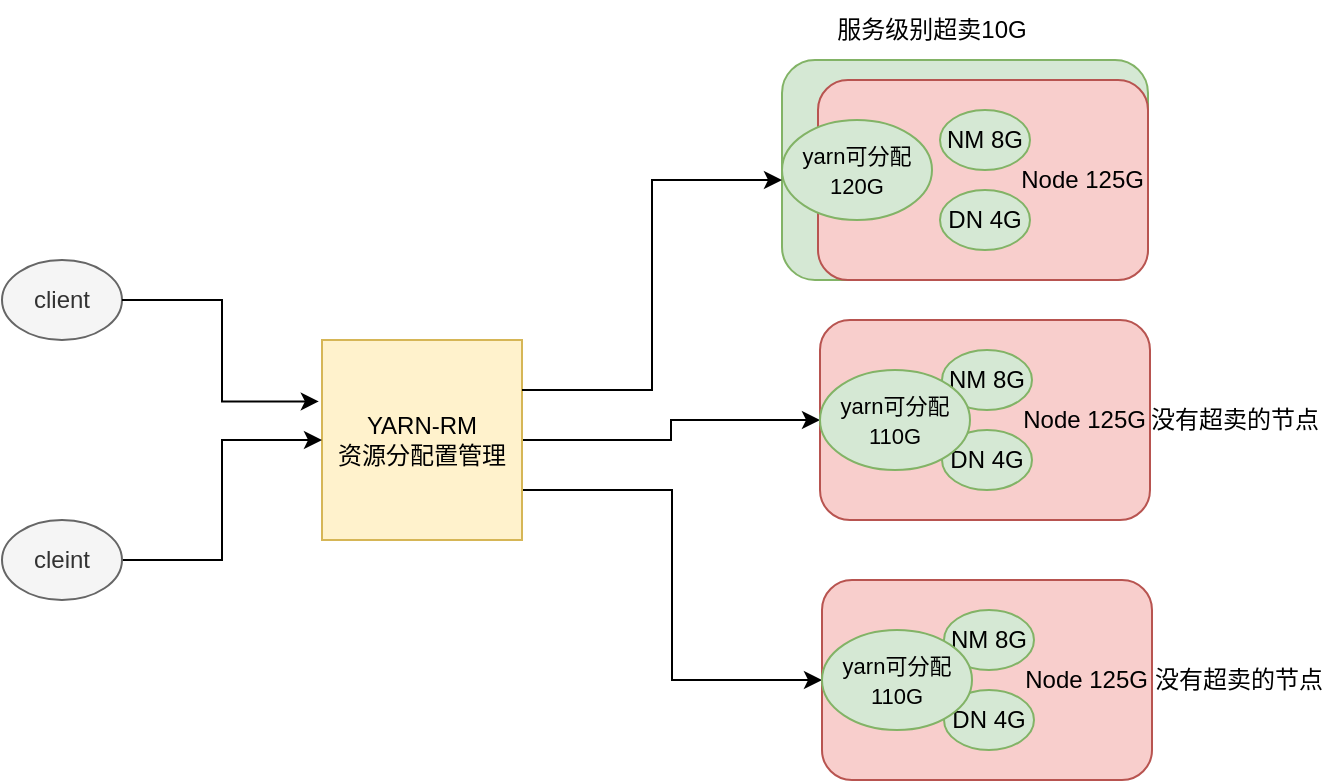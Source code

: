 <mxfile version="27.0.9">
  <diagram name="第 1 页" id="b-wFFnTidDRVDTVF9fiY">
    <mxGraphModel dx="983" dy="530" grid="1" gridSize="10" guides="1" tooltips="1" connect="1" arrows="1" fold="1" page="1" pageScale="1" pageWidth="827" pageHeight="1169" math="0" shadow="0">
      <root>
        <mxCell id="0" />
        <mxCell id="1" parent="0" />
        <mxCell id="ZLMe1sIbapqyTCxvVwkS-2" value="client" style="ellipse;whiteSpace=wrap;html=1;fillColor=#f5f5f5;fontColor=#333333;strokeColor=#666666;" vertex="1" parent="1">
          <mxGeometry x="80" y="220" width="60" height="40" as="geometry" />
        </mxCell>
        <mxCell id="ZLMe1sIbapqyTCxvVwkS-28" style="edgeStyle=orthogonalEdgeStyle;rounded=0;orthogonalLoop=1;jettySize=auto;html=1;" edge="1" parent="1" source="ZLMe1sIbapqyTCxvVwkS-3" target="ZLMe1sIbapqyTCxvVwkS-18">
          <mxGeometry relative="1" as="geometry" />
        </mxCell>
        <mxCell id="ZLMe1sIbapqyTCxvVwkS-29" style="edgeStyle=orthogonalEdgeStyle;rounded=0;orthogonalLoop=1;jettySize=auto;html=1;exitX=1;exitY=0.75;exitDx=0;exitDy=0;entryX=0;entryY=0.5;entryDx=0;entryDy=0;" edge="1" parent="1" source="ZLMe1sIbapqyTCxvVwkS-3" target="ZLMe1sIbapqyTCxvVwkS-25">
          <mxGeometry relative="1" as="geometry" />
        </mxCell>
        <mxCell id="ZLMe1sIbapqyTCxvVwkS-3" value="YARN-RM&lt;div&gt;资源分配置管理&lt;/div&gt;" style="whiteSpace=wrap;html=1;aspect=fixed;fillColor=#fff2cc;strokeColor=#d6b656;" vertex="1" parent="1">
          <mxGeometry x="240" y="260" width="100" height="100" as="geometry" />
        </mxCell>
        <mxCell id="ZLMe1sIbapqyTCxvVwkS-4" value="" style="rounded=1;whiteSpace=wrap;html=1;fillColor=#d5e8d4;strokeColor=#82b366;" vertex="1" parent="1">
          <mxGeometry x="470" y="120" width="183" height="110" as="geometry" />
        </mxCell>
        <mxCell id="ZLMe1sIbapqyTCxvVwkS-1" value="&lt;blockquote style=&quot;margin: 0 0 0 40px; border: none; padding: 0px;&quot;&gt;Node 125G&lt;/blockquote&gt;" style="rounded=1;whiteSpace=wrap;html=1;align=right;fillColor=#f8cecc;strokeColor=#b85450;" vertex="1" parent="1">
          <mxGeometry x="488" y="130" width="165" height="100" as="geometry" />
        </mxCell>
        <mxCell id="ZLMe1sIbapqyTCxvVwkS-27" value="" style="edgeStyle=orthogonalEdgeStyle;rounded=0;orthogonalLoop=1;jettySize=auto;html=1;" edge="1" parent="1" source="ZLMe1sIbapqyTCxvVwkS-5" target="ZLMe1sIbapqyTCxvVwkS-3">
          <mxGeometry relative="1" as="geometry" />
        </mxCell>
        <mxCell id="ZLMe1sIbapqyTCxvVwkS-5" value="cleint" style="ellipse;whiteSpace=wrap;html=1;fillColor=#f5f5f5;fontColor=#333333;strokeColor=#666666;" vertex="1" parent="1">
          <mxGeometry x="80" y="350" width="60" height="40" as="geometry" />
        </mxCell>
        <mxCell id="ZLMe1sIbapqyTCxvVwkS-8" value="NM 8G" style="ellipse;whiteSpace=wrap;html=1;fillColor=#d5e8d4;strokeColor=#82b366;" vertex="1" parent="1">
          <mxGeometry x="549" y="145" width="45" height="30" as="geometry" />
        </mxCell>
        <mxCell id="ZLMe1sIbapqyTCxvVwkS-9" value="DN 4G" style="ellipse;whiteSpace=wrap;html=1;fillColor=#d5e8d4;strokeColor=#82b366;" vertex="1" parent="1">
          <mxGeometry x="549" y="185" width="45" height="30" as="geometry" />
        </mxCell>
        <mxCell id="ZLMe1sIbapqyTCxvVwkS-10" value="&lt;font style=&quot;font-size: 11px;&quot;&gt;yarn可分配 120G&lt;/font&gt;" style="ellipse;whiteSpace=wrap;html=1;fillColor=#d5e8d4;strokeColor=#82b366;" vertex="1" parent="1">
          <mxGeometry x="470" y="150" width="75" height="50" as="geometry" />
        </mxCell>
        <mxCell id="ZLMe1sIbapqyTCxvVwkS-11" value="服务级别超卖10G" style="text;html=1;align=center;verticalAlign=middle;whiteSpace=wrap;rounded=0;" vertex="1" parent="1">
          <mxGeometry x="480" y="90" width="130" height="30" as="geometry" />
        </mxCell>
        <mxCell id="ZLMe1sIbapqyTCxvVwkS-18" value="&lt;blockquote style=&quot;margin: 0 0 0 40px; border: none; padding: 0px;&quot;&gt;Node 125G&lt;/blockquote&gt;" style="rounded=1;whiteSpace=wrap;html=1;align=right;fillColor=#f8cecc;strokeColor=#b85450;" vertex="1" parent="1">
          <mxGeometry x="489" y="250" width="165" height="100" as="geometry" />
        </mxCell>
        <mxCell id="ZLMe1sIbapqyTCxvVwkS-19" value="NM 8G" style="ellipse;whiteSpace=wrap;html=1;fillColor=#d5e8d4;strokeColor=#82b366;" vertex="1" parent="1">
          <mxGeometry x="550" y="265" width="45" height="30" as="geometry" />
        </mxCell>
        <mxCell id="ZLMe1sIbapqyTCxvVwkS-20" value="DN 4G" style="ellipse;whiteSpace=wrap;html=1;fillColor=#d5e8d4;strokeColor=#82b366;" vertex="1" parent="1">
          <mxGeometry x="550" y="305" width="45" height="30" as="geometry" />
        </mxCell>
        <mxCell id="ZLMe1sIbapqyTCxvVwkS-21" value="&lt;font style=&quot;font-size: 11px;&quot;&gt;yarn可分配 110G&lt;/font&gt;" style="ellipse;whiteSpace=wrap;html=1;fillColor=#d5e8d4;strokeColor=#82b366;" vertex="1" parent="1">
          <mxGeometry x="489" y="275" width="75" height="50" as="geometry" />
        </mxCell>
        <mxCell id="ZLMe1sIbapqyTCxvVwkS-22" value="&lt;blockquote style=&quot;margin: 0 0 0 40px; border: none; padding: 0px;&quot;&gt;Node 125G&lt;/blockquote&gt;" style="rounded=1;whiteSpace=wrap;html=1;align=right;fillColor=#f8cecc;strokeColor=#b85450;" vertex="1" parent="1">
          <mxGeometry x="490" y="380" width="165" height="100" as="geometry" />
        </mxCell>
        <mxCell id="ZLMe1sIbapqyTCxvVwkS-23" value="NM 8G" style="ellipse;whiteSpace=wrap;html=1;fillColor=#d5e8d4;strokeColor=#82b366;" vertex="1" parent="1">
          <mxGeometry x="551" y="395" width="45" height="30" as="geometry" />
        </mxCell>
        <mxCell id="ZLMe1sIbapqyTCxvVwkS-24" value="DN 4G" style="ellipse;whiteSpace=wrap;html=1;fillColor=#d5e8d4;strokeColor=#82b366;" vertex="1" parent="1">
          <mxGeometry x="551" y="435" width="45" height="30" as="geometry" />
        </mxCell>
        <mxCell id="ZLMe1sIbapqyTCxvVwkS-25" value="&lt;font style=&quot;font-size: 11px;&quot;&gt;yarn可分配 110G&lt;/font&gt;" style="ellipse;whiteSpace=wrap;html=1;fillColor=#d5e8d4;strokeColor=#82b366;" vertex="1" parent="1">
          <mxGeometry x="490" y="405" width="75" height="50" as="geometry" />
        </mxCell>
        <mxCell id="ZLMe1sIbapqyTCxvVwkS-26" style="edgeStyle=orthogonalEdgeStyle;rounded=0;orthogonalLoop=1;jettySize=auto;html=1;entryX=-0.016;entryY=0.307;entryDx=0;entryDy=0;entryPerimeter=0;" edge="1" parent="1" source="ZLMe1sIbapqyTCxvVwkS-2" target="ZLMe1sIbapqyTCxvVwkS-3">
          <mxGeometry relative="1" as="geometry" />
        </mxCell>
        <mxCell id="ZLMe1sIbapqyTCxvVwkS-30" style="edgeStyle=orthogonalEdgeStyle;rounded=0;orthogonalLoop=1;jettySize=auto;html=1;exitX=1;exitY=0.25;exitDx=0;exitDy=0;entryX=0;entryY=0.6;entryDx=0;entryDy=0;entryPerimeter=0;" edge="1" parent="1" source="ZLMe1sIbapqyTCxvVwkS-3" target="ZLMe1sIbapqyTCxvVwkS-10">
          <mxGeometry relative="1" as="geometry" />
        </mxCell>
        <mxCell id="ZLMe1sIbapqyTCxvVwkS-31" value="没有超卖的节点" style="text;html=1;align=center;verticalAlign=middle;whiteSpace=wrap;rounded=0;" vertex="1" parent="1">
          <mxGeometry x="653" y="285" width="87" height="30" as="geometry" />
        </mxCell>
        <mxCell id="ZLMe1sIbapqyTCxvVwkS-32" value="没有超卖的节点" style="text;html=1;align=center;verticalAlign=middle;whiteSpace=wrap;rounded=0;" vertex="1" parent="1">
          <mxGeometry x="655" y="415" width="87" height="30" as="geometry" />
        </mxCell>
      </root>
    </mxGraphModel>
  </diagram>
</mxfile>
